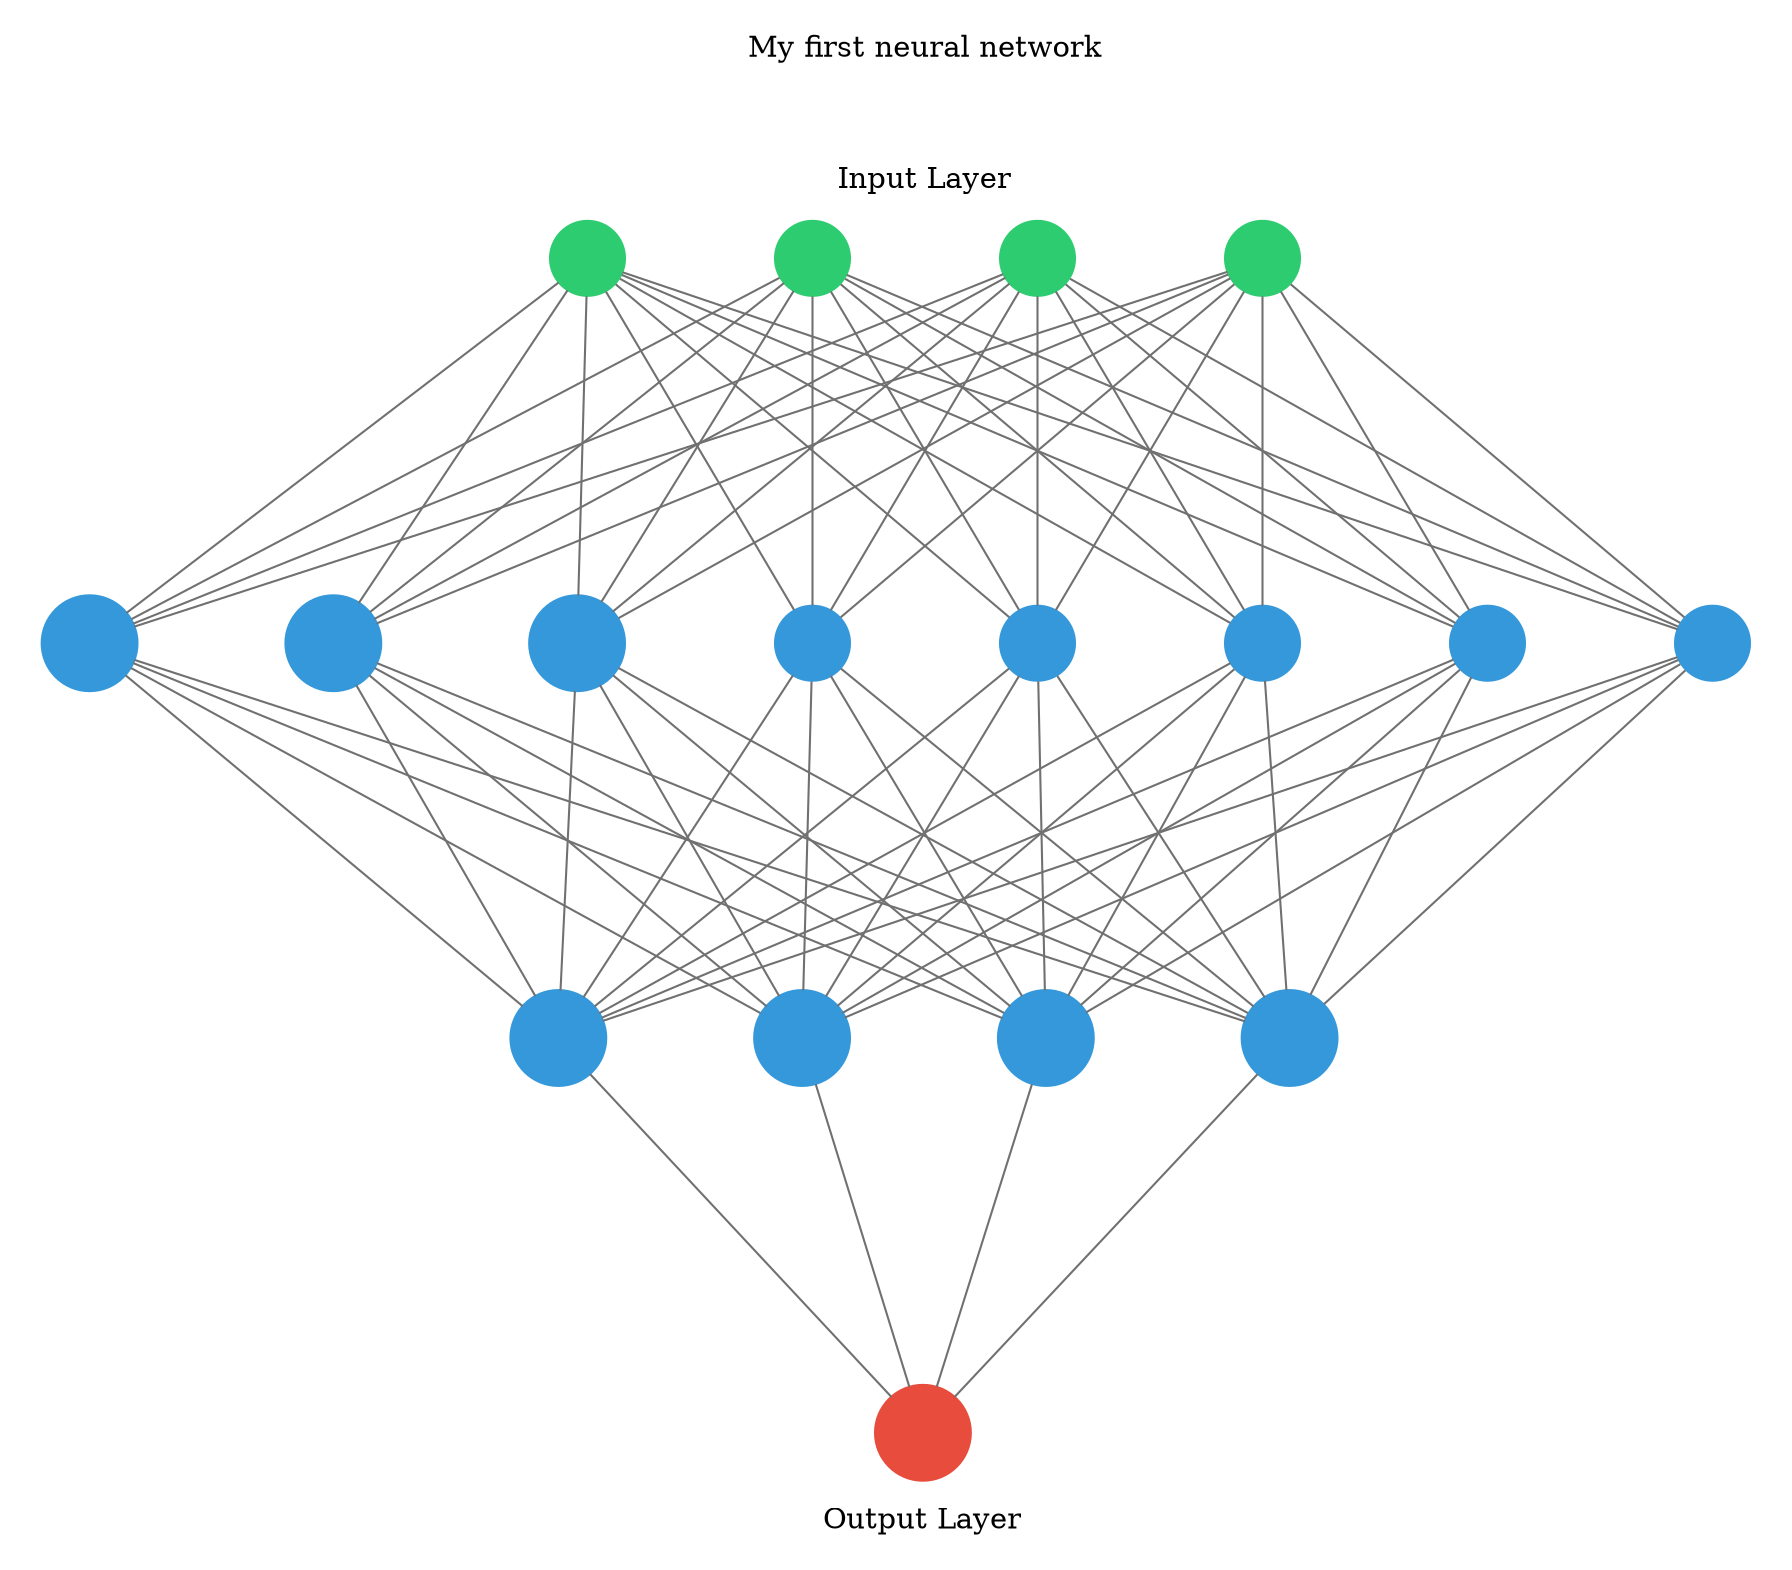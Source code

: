 digraph g {
	graph [nodesep=1 ranksep=2 splines=false]
	edge [arrowhead=none color="#707070"]
	subgraph cluster_input {
		node [color="#2ecc71" fontcolor="#2ecc71" shape=circle style=filled]
		color=white
		1
		label="My first neural network



Input Layer"
		rank=same
		2
		label="My first neural network



Input Layer"
		rank=same
		3
		label="My first neural network



Input Layer"
		rank=same
		4
		label="My first neural network



Input Layer"
		rank=same
	}
	1 -> 5
	2 -> 5
	3 -> 5
	4 -> 5
	1 -> 6
	2 -> 6
	3 -> 6
	4 -> 6
	1 -> 7
	2 -> 7
	3 -> 7
	4 -> 7
	1 -> 8
	2 -> 8
	3 -> 8
	4 -> 8
	1 -> 9
	2 -> 9
	3 -> 9
	4 -> 9
	1 -> 10
	2 -> 10
	3 -> 10
	4 -> 10
	1 -> 11
	2 -> 11
	3 -> 11
	4 -> 11
	1 -> 12
	2 -> 12
	3 -> 12
	4 -> 12
	subgraph cluster_1 {
		color=white
		rank=same
		label="" labeljust=right labelloc=b
		5 [color="#3498db" fontcolor="#3498db" shape=circle style=filled]
		6 [color="#3498db" fontcolor="#3498db" shape=circle style=filled]
		7 [color="#3498db" fontcolor="#3498db" shape=circle style=filled]
		8 [color="#3498db" fontcolor="#3498db" shape=circle style=filled]
		9 [color="#3498db" fontcolor="#3498db" shape=circle style=filled]
		10 [color="#3498db" fontcolor="#3498db" shape=circle style=filled]
		11 [color="#3498db" fontcolor="#3498db" shape=circle style=filled]
		12 [color="#3498db" fontcolor="#3498db" shape=circle style=filled]
	}
	5 -> 13
	6 -> 13
	7 -> 13
	8 -> 13
	9 -> 13
	10 -> 13
	11 -> 13
	12 -> 13
	5 -> 14
	6 -> 14
	7 -> 14
	8 -> 14
	9 -> 14
	10 -> 14
	11 -> 14
	12 -> 14
	5 -> 15
	6 -> 15
	7 -> 15
	8 -> 15
	9 -> 15
	10 -> 15
	11 -> 15
	12 -> 15
	5 -> 16
	6 -> 16
	7 -> 16
	8 -> 16
	9 -> 16
	10 -> 16
	11 -> 16
	12 -> 16
	subgraph cluster_2 {
		color=white
		rank=same
		label="" labeljust=right labelloc=b
		13 [color="#3498db" fontcolor="#3498db" shape=circle style=filled]
		14 [color="#3498db" fontcolor="#3498db" shape=circle style=filled]
		15 [color="#3498db" fontcolor="#3498db" shape=circle style=filled]
		16 [color="#3498db" fontcolor="#3498db" shape=circle style=filled]
	}
	13 -> 17
	14 -> 17
	15 -> 17
	16 -> 17
	subgraph cluster_output {
		node [color="#2ecc71" fontcolor="#2ecc71" shape=circle style=filled]
		color=white
		rank=same
		labeljust=1
		17 [color="#e74c3c" fontcolor="#e74c3c" shape=circle style=filled]
		label="Output Layer" labelloc=bottom
	}
	arrowShape=none
}
